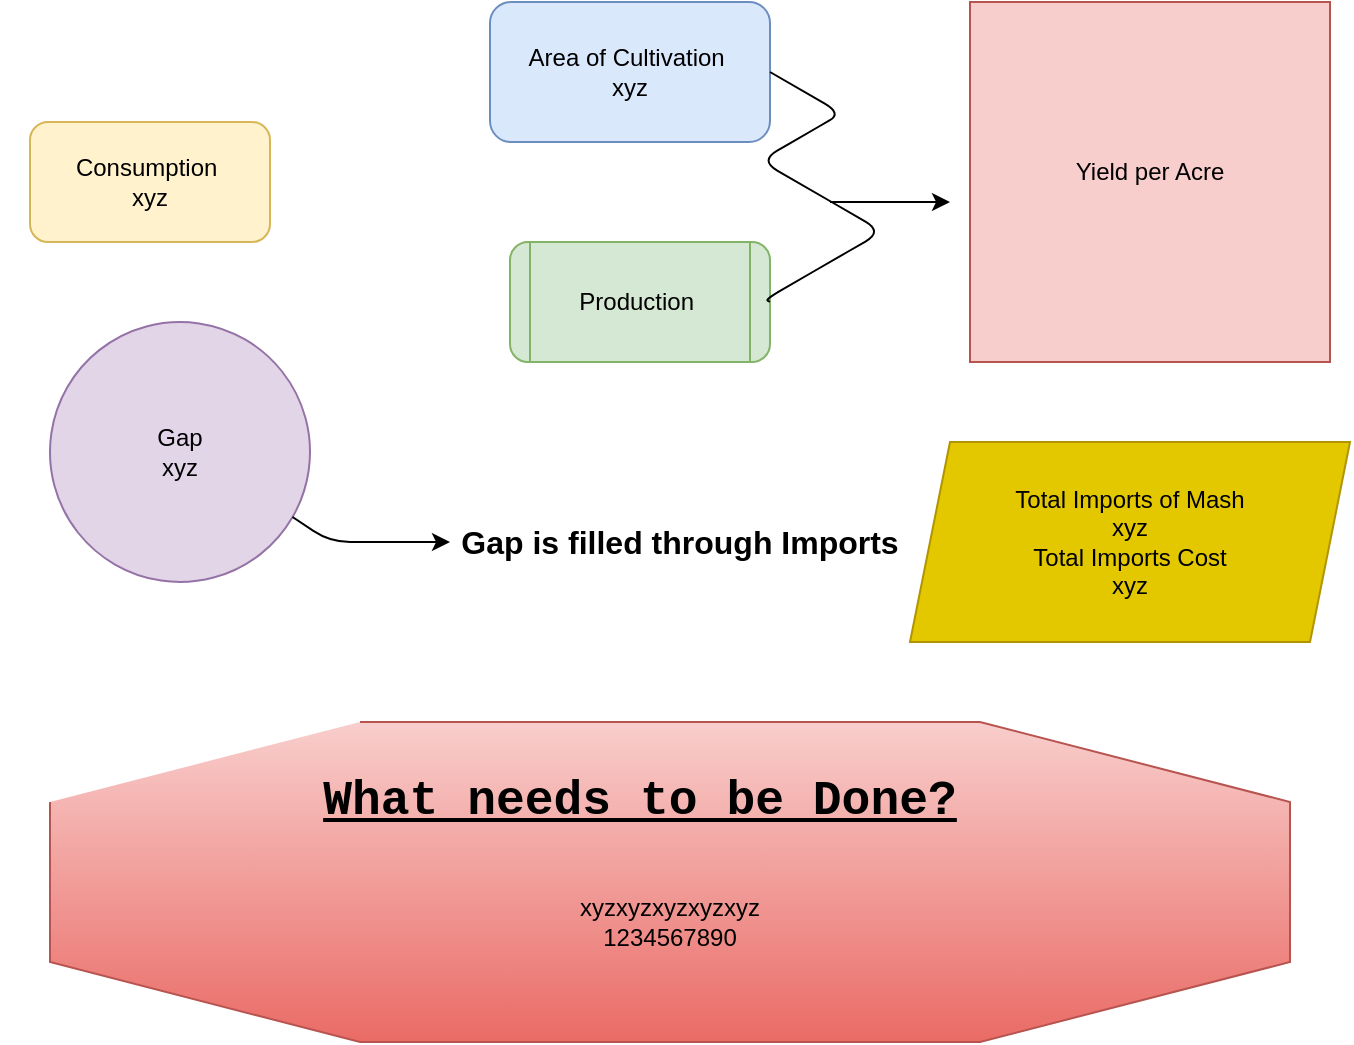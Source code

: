 <mxfile version="14.9.9" type="github"><diagram id="YqzWjc3ug7mMUrz7IRLY" name="Page-1"><mxGraphModel dx="1058" dy="597" grid="1" gridSize="10" guides="1" tooltips="1" connect="1" arrows="1" fold="1" page="1" pageScale="1" pageWidth="827" pageHeight="1169" math="0" shadow="0"><root><mxCell id="0"/><mxCell id="1" parent="0"/><mxCell id="BuTYncIZ0Y8XvF51Ffkj-1" value="" style="rounded=1;whiteSpace=wrap;html=1;fillColor=#dae8fc;strokeColor=#6c8ebf;" parent="1" vertex="1"><mxGeometry x="350" y="40" width="140" height="70" as="geometry"/></mxCell><mxCell id="BuTYncIZ0Y8XvF51Ffkj-2" value="Area of Cultivation&amp;nbsp;&lt;br&gt;xyz" style="text;html=1;strokeColor=none;fillColor=none;align=center;verticalAlign=middle;whiteSpace=wrap;rounded=0;" parent="1" vertex="1"><mxGeometry x="360" y="50" width="120" height="50" as="geometry"/></mxCell><mxCell id="BuTYncIZ0Y8XvF51Ffkj-3" value="" style="rounded=1;whiteSpace=wrap;html=1;fillColor=#d5e8d4;strokeColor=#82b366;" parent="1" vertex="1"><mxGeometry x="360" y="160" width="130" height="60" as="geometry"/></mxCell><mxCell id="BuTYncIZ0Y8XvF51Ffkj-4" value="Production&amp;nbsp;" style="text;html=1;strokeColor=#82b366;fillColor=#d5e8d4;align=center;verticalAlign=middle;whiteSpace=wrap;rounded=0;" parent="1" vertex="1"><mxGeometry x="370" y="160" width="110" height="60" as="geometry"/></mxCell><mxCell id="BuTYncIZ0Y8XvF51Ffkj-5" value="" style="whiteSpace=wrap;html=1;aspect=fixed;fillColor=#f8cecc;strokeColor=#b85450;" parent="1" vertex="1"><mxGeometry x="590" y="40" width="180" height="180" as="geometry"/></mxCell><mxCell id="BuTYncIZ0Y8XvF51Ffkj-6" value="Yield per Acre&lt;br&gt;" style="text;html=1;strokeColor=none;fillColor=none;align=center;verticalAlign=middle;whiteSpace=wrap;rounded=0;" parent="1" vertex="1"><mxGeometry x="600" y="50" width="160" height="150" as="geometry"/></mxCell><mxCell id="BuTYncIZ0Y8XvF51Ffkj-7" value="" style="rounded=1;whiteSpace=wrap;html=1;fillColor=#fff2cc;strokeColor=#d6b656;" parent="1" vertex="1"><mxGeometry x="120" y="100" width="120" height="60" as="geometry"/></mxCell><mxCell id="BuTYncIZ0Y8XvF51Ffkj-8" value="Consumption&amp;nbsp;&lt;br&gt;xyz" style="text;html=1;strokeColor=none;fillColor=none;align=center;verticalAlign=middle;whiteSpace=wrap;rounded=0;" parent="1" vertex="1"><mxGeometry x="130" y="105" width="100" height="50" as="geometry"/></mxCell><mxCell id="BuTYncIZ0Y8XvF51Ffkj-9" value="" style="ellipse;whiteSpace=wrap;html=1;aspect=fixed;rotation=-150;fillColor=#e1d5e7;strokeColor=#9673a6;" parent="1" vertex="1"><mxGeometry x="130" y="200" width="130" height="130" as="geometry"/></mxCell><mxCell id="BuTYncIZ0Y8XvF51Ffkj-10" value="Gap&lt;br&gt;xyz" style="text;html=1;strokeColor=none;fillColor=none;align=center;verticalAlign=middle;whiteSpace=wrap;rounded=0;" parent="1" vertex="1"><mxGeometry x="145" y="210" width="100" height="110" as="geometry"/></mxCell><mxCell id="BuTYncIZ0Y8XvF51Ffkj-11" value="" style="endArrow=classic;html=1;exitX=0;exitY=0.5;exitDx=0;exitDy=0;" parent="1" source="BuTYncIZ0Y8XvF51Ffkj-9" target="BuTYncIZ0Y8XvF51Ffkj-12" edge="1"><mxGeometry width="50" height="50" relative="1" as="geometry"><mxPoint x="260" y="310" as="sourcePoint"/><mxPoint x="520" y="310" as="targetPoint"/><Array as="points"><mxPoint x="270" y="310"/></Array></mxGeometry></mxCell><mxCell id="BuTYncIZ0Y8XvF51Ffkj-12" value="&lt;b&gt;&lt;font style=&quot;font-size: 16px&quot;&gt;Gap is filled through Imports&lt;/font&gt;&lt;/b&gt;" style="text;html=1;align=center;verticalAlign=middle;whiteSpace=wrap;rounded=0;" parent="1" vertex="1"><mxGeometry x="330" y="280" width="230" height="60" as="geometry"/></mxCell><mxCell id="BuTYncIZ0Y8XvF51Ffkj-13" value="" style="shape=parallelogram;perimeter=parallelogramPerimeter;whiteSpace=wrap;html=1;fixedSize=1;fillColor=#e3c800;strokeColor=#B09500;fontColor=#000000;" parent="1" vertex="1"><mxGeometry x="560" y="260" width="220" height="100" as="geometry"/></mxCell><mxCell id="BuTYncIZ0Y8XvF51Ffkj-14" value="Total Imports of Mash&lt;br&gt;xyz&lt;br&gt;Total Imports Cost&lt;br&gt;xyz" style="text;html=1;strokeColor=none;fillColor=none;align=center;verticalAlign=middle;whiteSpace=wrap;rounded=0;" parent="1" vertex="1"><mxGeometry x="580" y="270" width="180" height="80" as="geometry"/></mxCell><mxCell id="BuTYncIZ0Y8XvF51Ffkj-15" value="" style="endArrow=classic;html=1;" parent="1" edge="1"><mxGeometry width="50" height="50" relative="1" as="geometry"><mxPoint x="520" y="140" as="sourcePoint"/><mxPoint x="580" y="140" as="targetPoint"/><Array as="points"><mxPoint x="550" y="140"/></Array></mxGeometry></mxCell><mxCell id="BuTYncIZ0Y8XvF51Ffkj-21" value="" style="edgeStyle=isometricEdgeStyle;endArrow=none;html=1;elbow=vertical;entryX=1;entryY=0.5;entryDx=0;entryDy=0;" parent="1" target="BuTYncIZ0Y8XvF51Ffkj-1" edge="1"><mxGeometry width="50" height="100" relative="1" as="geometry"><mxPoint x="520.8" y="140" as="sourcePoint"/><mxPoint x="570.8" y="40" as="targetPoint"/></mxGeometry></mxCell><mxCell id="BuTYncIZ0Y8XvF51Ffkj-22" value="" style="edgeStyle=isometricEdgeStyle;endArrow=none;html=1;elbow=vertical;" parent="1" edge="1"><mxGeometry width="50" height="100" relative="1" as="geometry"><mxPoint x="490" y="190" as="sourcePoint"/><mxPoint x="520.8" y="140" as="targetPoint"/><Array as="points"><mxPoint x="520" y="170"/></Array></mxGeometry></mxCell><mxCell id="BuTYncIZ0Y8XvF51Ffkj-23" value="" style="verticalLabelPosition=bottom;verticalAlign=top;html=1;shape=mxgraph.basic.polygon;polyCoords=[[0.25,0],[0.75,0],[1,0.25],[1,0.75],[0.75,1],[0.25,1],[0,0.75],[0,0.25]];polyline=1;fillColor=#f8cecc;strokeColor=#b85450;gradientColor=#ea6b66;" parent="1" vertex="1"><mxGeometry x="130" y="400" width="620" height="160" as="geometry"/></mxCell><mxCell id="BuTYncIZ0Y8XvF51Ffkj-24" value="&lt;font face=&quot;Courier New&quot; size=&quot;5&quot;&gt;&lt;b&gt;&lt;u&gt;&lt;br&gt;What needs to be Done?&lt;/u&gt;&lt;/b&gt;&lt;/font&gt;" style="text;html=1;strokeColor=none;fillColor=none;align=center;verticalAlign=middle;whiteSpace=wrap;rounded=0;" parent="1" vertex="1"><mxGeometry x="210" y="400" width="430" height="50" as="geometry"/></mxCell><mxCell id="BuTYncIZ0Y8XvF51Ffkj-25" value="xyzxyzxyzxyzxyz&lt;br&gt;1234567890" style="text;html=1;strokeColor=none;fillColor=none;align=center;verticalAlign=middle;whiteSpace=wrap;rounded=0;" parent="1" vertex="1"><mxGeometry x="160" y="480" width="560" height="40" as="geometry"/></mxCell></root></mxGraphModel></diagram></mxfile>